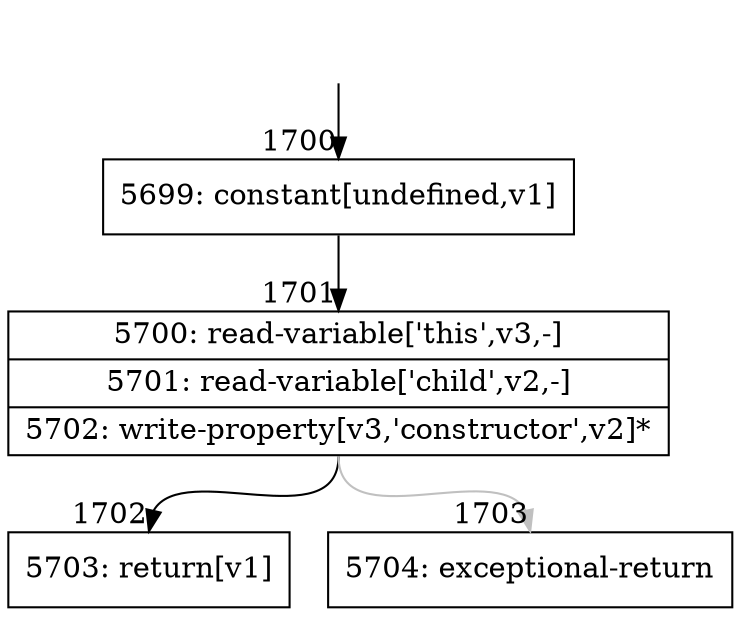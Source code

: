 digraph {
rankdir="TD"
BB_entry138[shape=none,label=""];
BB_entry138 -> BB1700 [tailport=s, headport=n, headlabel="    1700"]
BB1700 [shape=record label="{5699: constant[undefined,v1]}" ] 
BB1700 -> BB1701 [tailport=s, headport=n, headlabel="      1701"]
BB1701 [shape=record label="{5700: read-variable['this',v3,-]|5701: read-variable['child',v2,-]|5702: write-property[v3,'constructor',v2]*}" ] 
BB1701 -> BB1702 [tailport=s, headport=n, headlabel="      1702"]
BB1701 -> BB1703 [tailport=s, headport=n, color=gray, headlabel="      1703"]
BB1702 [shape=record label="{5703: return[v1]}" ] 
BB1703 [shape=record label="{5704: exceptional-return}" ] 
//#$~ 1513
}
